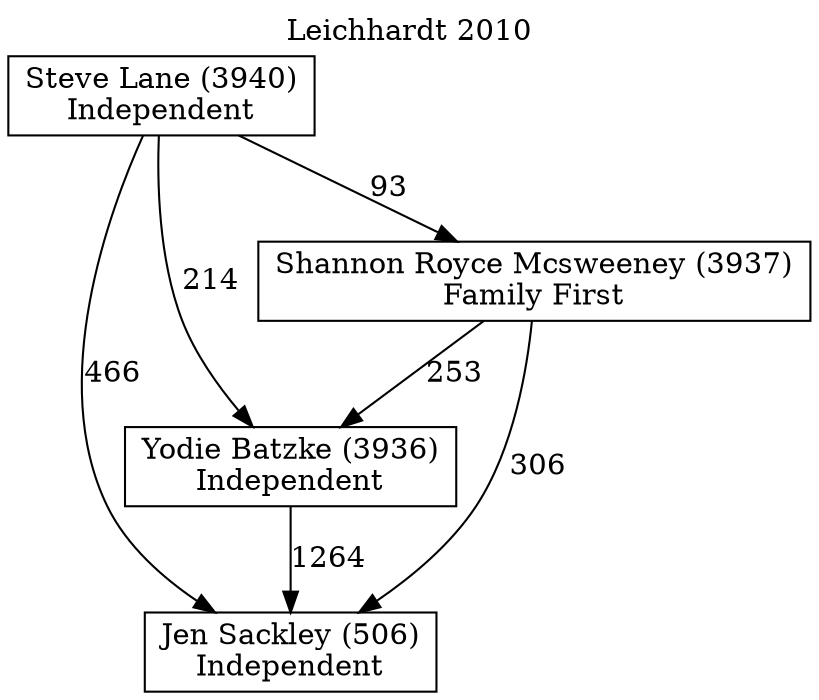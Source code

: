 // House preference flow
digraph "Jen Sackley (506)_Leichhardt_2010" {
	graph [label="Leichhardt 2010" labelloc=t mclimit=10]
	node [shape=box]
	"Jen Sackley (506)" [label="Jen Sackley (506)
Independent"]
	"Yodie Batzke (3936)" [label="Yodie Batzke (3936)
Independent"]
	"Shannon Royce Mcsweeney (3937)" [label="Shannon Royce Mcsweeney (3937)
Family First"]
	"Steve Lane (3940)" [label="Steve Lane (3940)
Independent"]
	"Yodie Batzke (3936)" -> "Jen Sackley (506)" [label=1264]
	"Shannon Royce Mcsweeney (3937)" -> "Yodie Batzke (3936)" [label=253]
	"Steve Lane (3940)" -> "Shannon Royce Mcsweeney (3937)" [label=93]
	"Shannon Royce Mcsweeney (3937)" -> "Jen Sackley (506)" [label=306]
	"Steve Lane (3940)" -> "Jen Sackley (506)" [label=466]
	"Steve Lane (3940)" -> "Yodie Batzke (3936)" [label=214]
}
